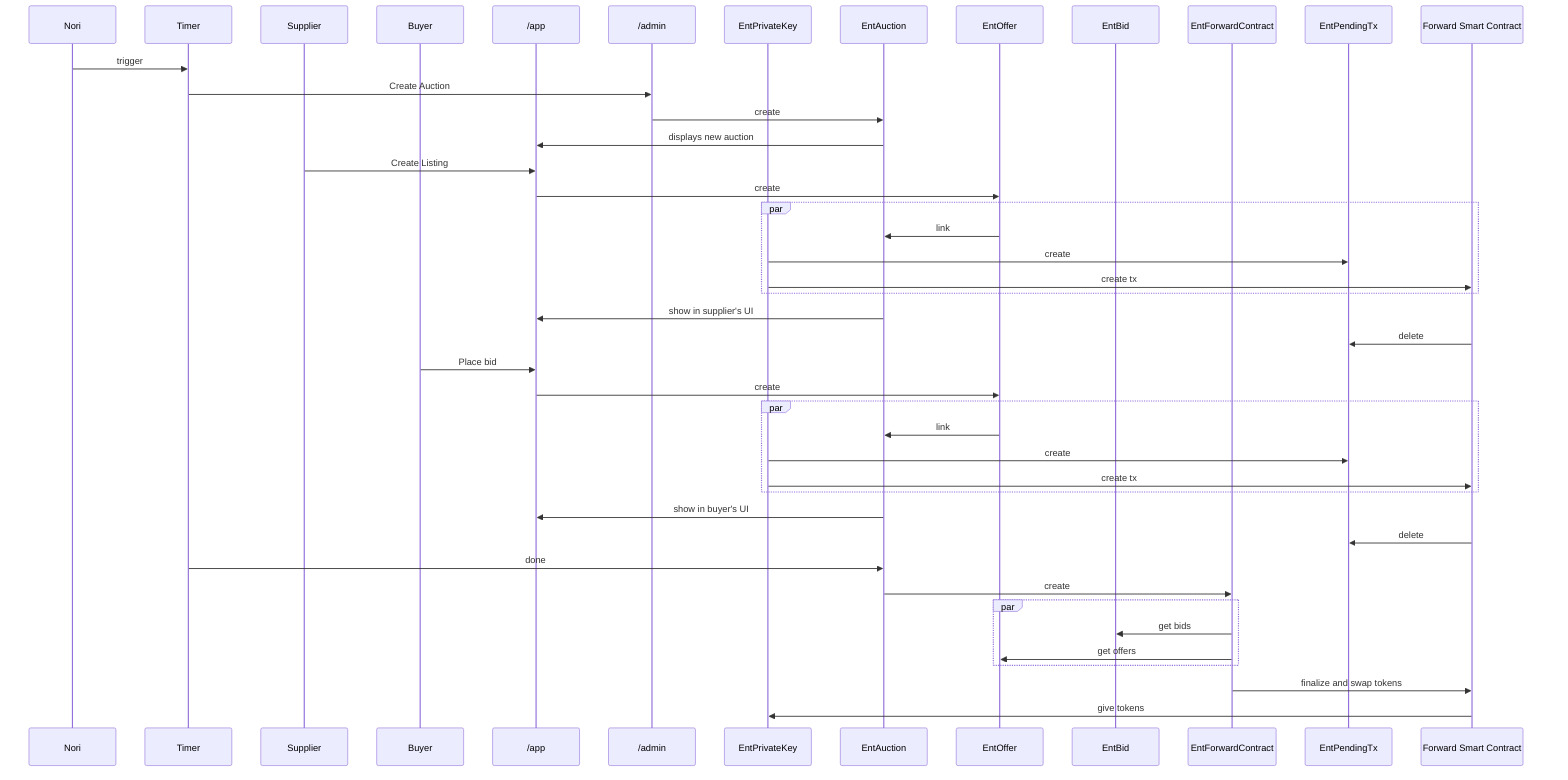 sequenceDiagram
    # participant definitions
    Participant n as Nori
    Participant t as Timer
    Participant s as Supplier
    Participant b as Buyer
    Participant a as /app
    Participant ad as /admin
    Participant pk as EntPrivateKey
    Participant auction as EntAuction
    Participant offer as EntOffer
    Participant bid as EntBid
    Participant fwd as EntForwardContract
    Participant pending as EntPendingTx
    Participant e as Forward Smart Contract

    # Nori admin creates auction
    n ->> t: trigger
    t ->> ad: Create Auction
    ad ->> auction: create
    auction ->> a: displays new auction

    # supplier auction entrance
    s ->> a: Create Listing
    a ->> offer: create
    par
      offer ->> auction: link
      pk ->> pending: create
      pk ->> e: create tx
    end
    auction ->> a: show in supplier's UI
    e ->> pending: delete


    # buyer auction entrance
    b ->> a: Place bid
    a ->> offer: create
    par
      offer ->> auction: link
      pk ->> pending: create
      pk ->> e: create tx
    end
    auction ->> a: show in buyer's UI
    e ->> pending: delete

    # settling the auction
    t ->> auction: done
    auction ->> fwd: create
    par
      fwd ->> bid: get bids
      fwd ->> offer: get offers
    end
    fwd ->> e: finalize and swap tokens
    e ->> pk: give tokens